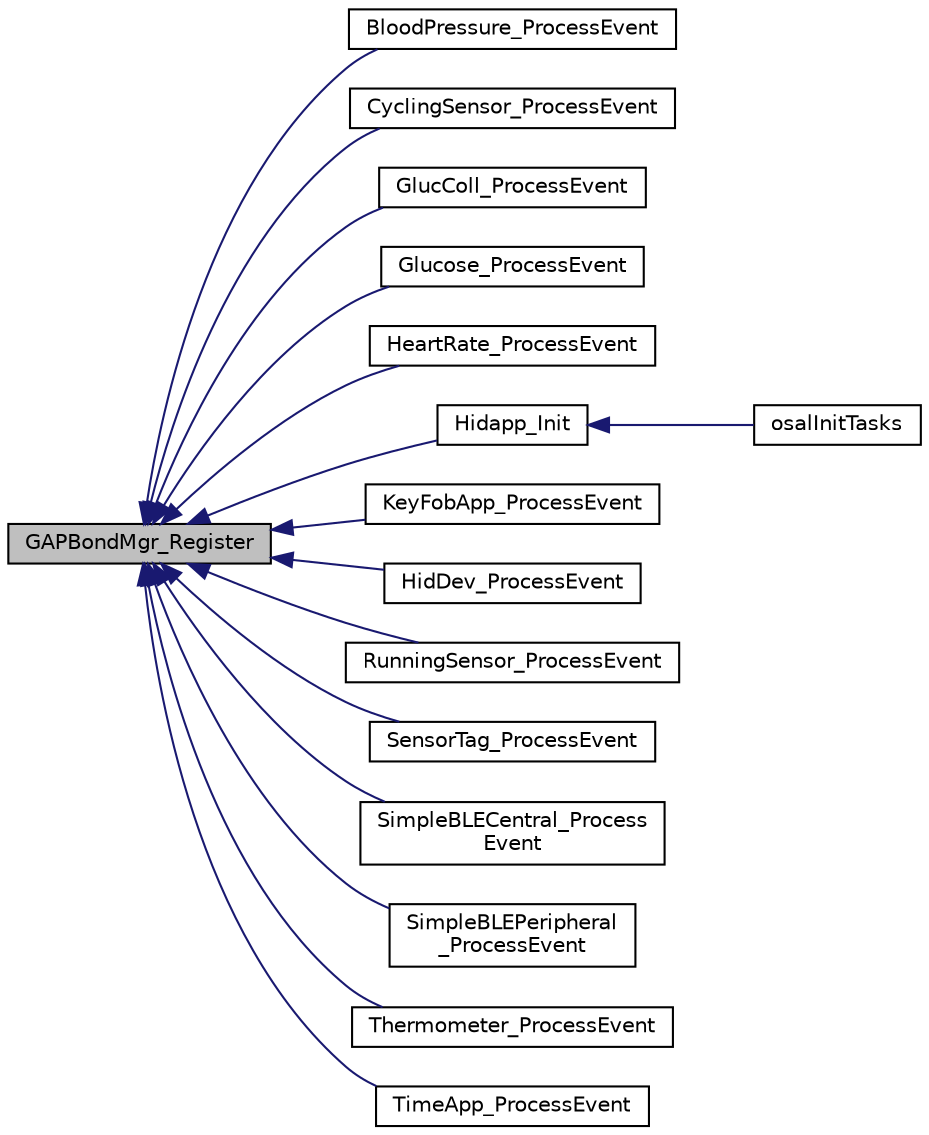 digraph "GAPBondMgr_Register"
{
  edge [fontname="Helvetica",fontsize="10",labelfontname="Helvetica",labelfontsize="10"];
  node [fontname="Helvetica",fontsize="10",shape=record];
  rankdir="LR";
  Node1 [label="GAPBondMgr_Register",height=0.2,width=0.4,color="black", fillcolor="grey75", style="filled" fontcolor="black"];
  Node1 -> Node2 [dir="back",color="midnightblue",fontsize="10",style="solid",fontname="Helvetica"];
  Node2 [label="BloodPressure_ProcessEvent",height=0.2,width=0.4,color="black", fillcolor="white", style="filled",URL="$blood_pressure_8h.html#a56190a02f171fa626bfa1056692f6926"];
  Node1 -> Node3 [dir="back",color="midnightblue",fontsize="10",style="solid",fontname="Helvetica"];
  Node3 [label="CyclingSensor_ProcessEvent",height=0.2,width=0.4,color="black", fillcolor="white", style="filled",URL="$cycling_sensor_8h.html#afc7c68f19e8a07760b4acb74fc27f8bc"];
  Node1 -> Node4 [dir="back",color="midnightblue",fontsize="10",style="solid",fontname="Helvetica"];
  Node4 [label="GlucColl_ProcessEvent",height=0.2,width=0.4,color="black", fillcolor="white", style="filled",URL="$glucose_collector_8h.html#acf6a08dd11039baa3d1ee2fc93b3da50"];
  Node1 -> Node5 [dir="back",color="midnightblue",fontsize="10",style="solid",fontname="Helvetica"];
  Node5 [label="Glucose_ProcessEvent",height=0.2,width=0.4,color="black", fillcolor="white", style="filled",URL="$glucose_8h.html#a6b52718557ec267cce6f3963a76f9cba"];
  Node1 -> Node6 [dir="back",color="midnightblue",fontsize="10",style="solid",fontname="Helvetica"];
  Node6 [label="HeartRate_ProcessEvent",height=0.2,width=0.4,color="black", fillcolor="white", style="filled",URL="$heartrate_8h.html#ac53fa00ae941d4aad078e61037589afc"];
  Node1 -> Node7 [dir="back",color="midnightblue",fontsize="10",style="solid",fontname="Helvetica"];
  Node7 [label="Hidapp_Init",height=0.2,width=0.4,color="black", fillcolor="white", style="filled",URL="$hidapp_8h.html#a4d4113337ca855379bc16a77b87b1d78"];
  Node7 -> Node8 [dir="back",color="midnightblue",fontsize="10",style="solid",fontname="Helvetica"];
  Node8 [label="osalInitTasks",height=0.2,width=0.4,color="black", fillcolor="white", style="filled",URL="$_o_s_a_l___hidapp_8c.html#a7ad49ef9f96d7753c3e77e0e69231bb2"];
  Node1 -> Node9 [dir="back",color="midnightblue",fontsize="10",style="solid",fontname="Helvetica"];
  Node9 [label="KeyFobApp_ProcessEvent",height=0.2,width=0.4,color="black", fillcolor="white", style="filled",URL="$keyfobdemo_8h.html#aaee63bfba219af672a3382b4d0e23e92"];
  Node1 -> Node10 [dir="back",color="midnightblue",fontsize="10",style="solid",fontname="Helvetica"];
  Node10 [label="HidDev_ProcessEvent",height=0.2,width=0.4,color="black", fillcolor="white", style="filled",URL="$hiddev_8h.html#a85e00513c0d213b1583e7902d80319aa"];
  Node1 -> Node11 [dir="back",color="midnightblue",fontsize="10",style="solid",fontname="Helvetica"];
  Node11 [label="RunningSensor_ProcessEvent",height=0.2,width=0.4,color="black", fillcolor="white", style="filled",URL="$running_sensor_8h.html#ae028f0d2806dc2d44c5da577c9d6e701"];
  Node1 -> Node12 [dir="back",color="midnightblue",fontsize="10",style="solid",fontname="Helvetica"];
  Node12 [label="SensorTag_ProcessEvent",height=0.2,width=0.4,color="black", fillcolor="white", style="filled",URL="$sensor_tag_8h.html#aedf9259e6d4dfcd83780b78d1c9f9934"];
  Node1 -> Node13 [dir="back",color="midnightblue",fontsize="10",style="solid",fontname="Helvetica"];
  Node13 [label="SimpleBLECentral_Process\lEvent",height=0.2,width=0.4,color="black", fillcolor="white", style="filled",URL="$simple_b_l_e_central_8h.html#ad3eb9123fb0ebe23da7d5f81b9b6fee9"];
  Node1 -> Node14 [dir="back",color="midnightblue",fontsize="10",style="solid",fontname="Helvetica"];
  Node14 [label="SimpleBLEPeripheral\l_ProcessEvent",height=0.2,width=0.4,color="black", fillcolor="white", style="filled",URL="$simple_b_l_e_peripheral_8h.html#a35acf640a1b1b7d0bb154705b0d39387"];
  Node1 -> Node15 [dir="back",color="midnightblue",fontsize="10",style="solid",fontname="Helvetica"];
  Node15 [label="Thermometer_ProcessEvent",height=0.2,width=0.4,color="black", fillcolor="white", style="filled",URL="$thermometer_8h.html#a7cad3fbf12ea8f6a9ace8e157ebca0a6"];
  Node1 -> Node16 [dir="back",color="midnightblue",fontsize="10",style="solid",fontname="Helvetica"];
  Node16 [label="TimeApp_ProcessEvent",height=0.2,width=0.4,color="black", fillcolor="white", style="filled",URL="$_time_app_2_source_2timeapp_8h.html#a1f40222b207859f16fe52bdd8a5f3ecb"];
}
